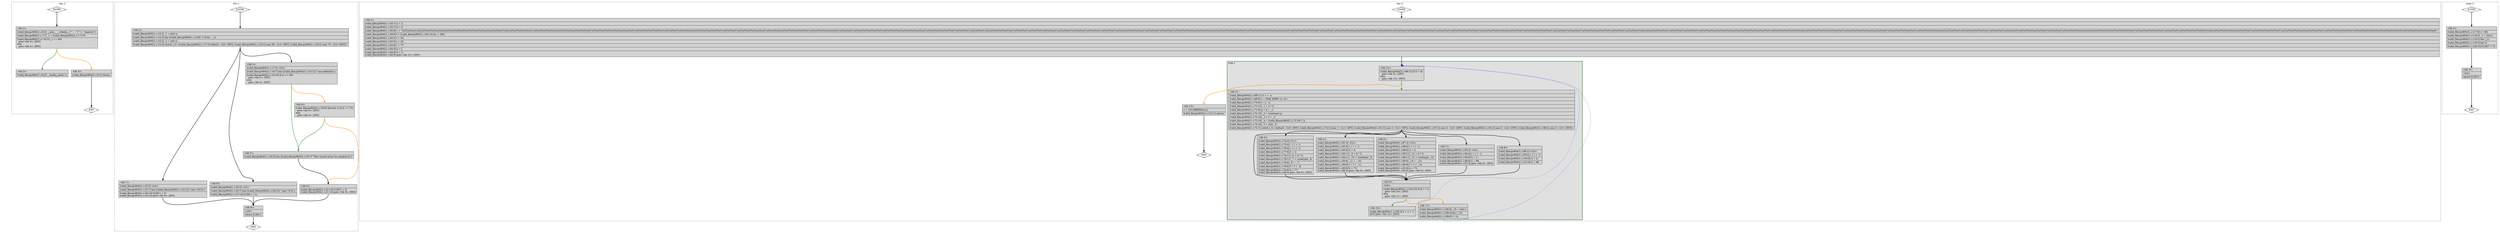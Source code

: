 digraph "a-pr80421.c.015t.cfg" {
overlap=false;
subgraph "cluster_baz" {
	style="dashed";
	color="black";
	label="baz ()";
	fn_0_basic_block_0 [shape=Mdiamond,style=filled,fillcolor=white,label="ENTRY"];

	fn_0_basic_block_1 [shape=Mdiamond,style=filled,fillcolor=white,label="EXIT"];

	fn_0_basic_block_2 [shape=record,style=filled,fillcolor=lightgrey,label="{\<bb\ 2\>:\l\
|[valid_files/pr80421.c:6:3]\ __asm__\ __volatile__(\"\"\ :\ \ :\ \"r\"\ t\ :\ \"memory\");\l\
|[valid_files/pr80421.c:7:7]\ _1\ =\ [valid_files/pr80421.c:7:7]\ *t;\l\
|[valid_files/pr80421.c:7:6]\ if\ (_1\ ==\ 84)\l\
\ \ goto\ \<bb\ 3\>;\ [INV]\l\
else\l\
\ \ goto\ \<bb\ 4\>;\ [INV]\l\
}"];

	fn_0_basic_block_3 [shape=record,style=filled,fillcolor=lightgrey,label="{\<bb\ 3\>:\l\
|[valid_files/pr80421.c:8:5]\ __builtin_abort\ ();\l\
}"];

	fn_0_basic_block_4 [shape=record,style=filled,fillcolor=lightgrey,label="{\<bb\ 4\>:\l\
|[valid_files/pr80421.c:9:1]\ return;\l\
}"];

	fn_0_basic_block_0:s -> fn_0_basic_block_2:n [style="solid,bold",color=black,weight=100,constraint=true];
	fn_0_basic_block_2:s -> fn_0_basic_block_3:n [style="solid,bold",color=forestgreen,weight=10,constraint=true];
	fn_0_basic_block_2:s -> fn_0_basic_block_4:n [style="solid,bold",color=darkorange,weight=10,constraint=true];
	fn_0_basic_block_4:s -> fn_0_basic_block_1:n [style="solid,bold",color=black,weight=10,constraint=true];
	fn_0_basic_block_0:s -> fn_0_basic_block_1:n [style="invis",constraint=true];
}
subgraph "cluster_foo" {
	style="dashed";
	color="black";
	label="foo ()";
	fn_1_basic_block_0 [shape=Mdiamond,style=filled,fillcolor=white,label="ENTRY"];

	fn_1_basic_block_1 [shape=Mdiamond,style=filled,fillcolor=white,label="EXIT"];

	fn_1_basic_block_2 [shape=record,style=filled,fillcolor=lightgrey,label="{\<bb\ 2\>:\l\
|[valid_files/pr80421.c:14:3]\ _1\ =\ (int)\ x;\l\
|[valid_files/pr80421.c:14:3]\ baz\ ([valid_files/pr80421.c:14:8]\ \"x\ %c\\n\",\ _1);\l\
|[valid_files/pr80421.c:15:3]\ _2\ =\ (int)\ x;\l\
|[valid_files/pr80421.c:15:3]\ switch\ (_2)\ \<[valid_files/pr80421.c:17:5]\ default:\ \<L0\>\ [INV],\ [valid_files/pr80421.c:22:5]\ case\ 68:\ \<L4\>\ [INV],\ [valid_files/pr80421.c:25:5]\ case\ 73:\ \<L5\>\ [INV]\>\l\
}"];

	fn_1_basic_block_3 [shape=record,style=filled,fillcolor=lightgrey,label="{\<bb\ 3\>:\l\
|[valid_files/pr80421.c:17:5]\ \<L0\>:\l\
|[valid_files/pr80421.c:18:7]\ baz\ ([valid_files/pr80421.c:18:12]\ \"case\ default\\n\");\l\
|[valid_files/pr80421.c:19:10]\ if\ (x\ ==\ 68)\l\
\ \ goto\ \<bb\ 5\>;\ [INV]\l\
else\l\
\ \ goto\ \<bb\ 4\>;\ [INV]\l\
}"];

	fn_1_basic_block_4 [shape=record,style=filled,fillcolor=lightgrey,label="{\<bb\ 4\>:\l\
|[valid_files/pr80421.c:19:20\ discrim\ 1]\ if\ (x\ ==\ 73)\l\
\ \ goto\ \<bb\ 5\>;\ [INV]\l\
else\l\
\ \ goto\ \<bb\ 6\>;\ [INV]\l\
}"];

	fn_1_basic_block_5 [shape=record,style=filled,fillcolor=lightgrey,label="{\<bb\ 5\>:\l\
|[valid_files/pr80421.c:20:2]\ baz\ ([valid_files/pr80421.c:20:7]\ \"This\ should\ never\ be\ reached.\\n\");\l\
}"];

	fn_1_basic_block_6 [shape=record,style=filled,fillcolor=lightgrey,label="{\<bb\ 6\>:\l\
|[valid_files/pr80421.c:21:14]\ D.2811\ =\ 0;\l\
[valid_files/pr80421.c:21:14]\ goto\ \<bb\ 9\>;\ [INV]\l\
}"];

	fn_1_basic_block_7 [shape=record,style=filled,fillcolor=lightgrey,label="{\<bb\ 7\>:\l\
|[valid_files/pr80421.c:22:5]\ \<L4\>:\l\
|[valid_files/pr80421.c:23:7]\ baz\ ([valid_files/pr80421.c:23:12]\ \"case\ \\'D\\'\\n\");\l\
|[valid_files/pr80421.c:24:14]\ D.2811\ =\ 0;\l\
[valid_files/pr80421.c:24:14]\ goto\ \<bb\ 9\>;\ [INV]\l\
}"];

	fn_1_basic_block_8 [shape=record,style=filled,fillcolor=lightgrey,label="{\<bb\ 8\>:\l\
|[valid_files/pr80421.c:25:5]\ \<L5\>:\l\
|[valid_files/pr80421.c:26:7]\ baz\ ([valid_files/pr80421.c:26:12]\ \"case\ \\'I\\'\\n\");\l\
|[valid_files/pr80421.c:27:14]\ D.2811\ =\ 0;\l\
}"];

	fn_1_basic_block_9 [shape=record,style=filled,fillcolor=lightgrey,label="{\<bb\ 9\>:\l\
|\<L6\>:\l\
|return\ D.2811;\l\
}"];

	fn_1_basic_block_0:s -> fn_1_basic_block_2:n [style="solid,bold",color=black,weight=100,constraint=true];
	fn_1_basic_block_2:s -> fn_1_basic_block_3:n [style="solid,bold",color=black,weight=10,constraint=true];
	fn_1_basic_block_2:s -> fn_1_basic_block_7:n [style="solid,bold",color=black,weight=10,constraint=true];
	fn_1_basic_block_2:s -> fn_1_basic_block_8:n [style="solid,bold",color=black,weight=10,constraint=true];
	fn_1_basic_block_3:s -> fn_1_basic_block_5:n [style="solid,bold",color=forestgreen,weight=10,constraint=true];
	fn_1_basic_block_3:s -> fn_1_basic_block_4:n [style="solid,bold",color=darkorange,weight=10,constraint=true];
	fn_1_basic_block_4:s -> fn_1_basic_block_5:n [style="solid,bold",color=forestgreen,weight=10,constraint=true];
	fn_1_basic_block_4:s -> fn_1_basic_block_6:n [style="solid,bold",color=darkorange,weight=10,constraint=true];
	fn_1_basic_block_5:s -> fn_1_basic_block_6:n [style="solid,bold",color=black,weight=100,constraint=true];
	fn_1_basic_block_6:s -> fn_1_basic_block_9:n [style="solid,bold",color=black,weight=100,constraint=true];
	fn_1_basic_block_7:s -> fn_1_basic_block_9:n [style="solid,bold",color=black,weight=100,constraint=true];
	fn_1_basic_block_8:s -> fn_1_basic_block_9:n [style="solid,bold",color=black,weight=100,constraint=true];
	fn_1_basic_block_9:s -> fn_1_basic_block_1:n [style="solid,bold",color=black,weight=10,constraint=true];
	fn_1_basic_block_0:s -> fn_1_basic_block_1:n [style="invis",constraint=true];
}
subgraph "cluster_bar" {
	style="dashed";
	color="black";
	label="bar ()";
	subgraph cluster_2_1 {
	style="filled";
	color="darkgreen";
	fillcolor="grey88";
	label="loop 1";
	labeljust=l;
	penwidth=2;
	fn_2_basic_block_12 [shape=record,style=filled,fillcolor=lightgrey,label="{\<bb\ 12\>:\l\
|[valid_files/pr80421.c:66:12]\ if\ (i\ \>\ 0)\l\
\ \ goto\ \<bb\ 3\>;\ [INV]\l\
else\l\
\ \ goto\ \<bb\ 13\>;\ [INV]\l\
}"];

	fn_2_basic_block_3 [shape=record,style=filled,fillcolor=lightgrey,label="{\<bb\ 3\>:\l\
|[valid_files/pr80421.c:68:11]\ x\ =\ i\ -\ a;\l\
|[valid_files/pr80421.c:69:9]\ x\ =\ MAX_EXPR\ \<x,\ 0\>;\l\
|[valid_files/pr80421.c:70:9]\ x\ =\ j\ -\ x;\l\
|[valid_files/pr80421.c:71:13]\ _1\ =\ x\ *\ 3;\l\
|[valid_files/pr80421.c:71:9]\ g\ =\ h\ +\ _1;\l\
|[valid_files/pr80421.c:72:16]\ _2\ =\ (sizetype)\ g;\l\
|[valid_files/pr80421.c:72:16]\ _3\ =\ f\ +\ _2;\l\
|[valid_files/pr80421.c:72:16]\ _4\ =\ [valid_files/pr80421.c:72:16]\ *_3;\l\
|[valid_files/pr80421.c:72:16]\ _5\ =\ (int)\ _4;\l\
|[valid_files/pr80421.c:72:7]\ switch\ (_5)\ \<default:\ \<L6\>\ [INV],\ [valid_files/pr80421.c:74:2]\ case\ 1:\ \<L1\>\ [INV],\ [valid_files/pr80421.c:81:2]\ case\ 2:\ \<L2\>\ [INV],\ [valid_files/pr80421.c:87:2]\ case\ 3:\ \<L3\>\ [INV],\ [valid_files/pr80421.c:93:2]\ case\ 4:\ \<L4\>\ [INV],\ [valid_files/pr80421.c:98:2]\ case\ 5:\ \<L5\>\ [INV]\>\l\
}"];

	fn_2_basic_block_9 [shape=record,style=filled,fillcolor=lightgrey,label="{\<bb\ 9\>:\l\
|\<L6\>:\l\
|[valid_files/pr80421.c:104:10]\ if\ (k\ ==\ l)\l\
\ \ goto\ \<bb\ 10\>;\ [INV]\l\
else\l\
\ \ goto\ \<bb\ 11\>;\ [INV]\l\
}"];

	fn_2_basic_block_4 [shape=record,style=filled,fillcolor=lightgrey,label="{\<bb\ 4\>:\l\
|[valid_files/pr80421.c:74:2]\ \<L1\>:\l\
|[valid_files/pr80421.c:75:4]\ i\ =\ i\ +\ -1;\l\
|[valid_files/pr80421.c:76:4]\ j\ =\ j\ +\ -1;\l\
|[valid_files/pr80421.c:77:6]\ h\ =\ 2;\l\
|[valid_files/pr80421.c:78:11]\ _6\ =\ b\ *\ 3;\l\
|[valid_files/pr80421.c:78:11]\ _7\ =\ (sizetype)\ _6;\l\
|[valid_files/pr80421.c:78:6]\ _8\ =\ -_7;\l\
|[valid_files/pr80421.c:78:6]\ f\ =\ f\ +\ _8;\l\
|[valid_files/pr80421.c:79:6]\ k\ =\ 77;\l\
[valid_files/pr80421.c:80:4]\ goto\ \<bb\ 9\>;\ [INV]\l\
}"];

	fn_2_basic_block_5 [shape=record,style=filled,fillcolor=lightgrey,label="{\<bb\ 5\>:\l\
|[valid_files/pr80421.c:81:2]\ \<L2\>:\l\
|[valid_files/pr80421.c:82:4]\ i\ =\ i\ +\ -1;\l\
|[valid_files/pr80421.c:83:6]\ h\ =\ 0;\l\
|[valid_files/pr80421.c:84:11]\ _9\ =\ b\ *\ 3;\l\
|[valid_files/pr80421.c:84:11]\ _10\ =\ (sizetype)\ _9;\l\
|[valid_files/pr80421.c:84:6]\ _11\ =\ -_10;\l\
|[valid_files/pr80421.c:84:6]\ f\ =\ f\ +\ _11;\l\
|[valid_files/pr80421.c:85:6]\ k\ =\ 73;\l\
[valid_files/pr80421.c:86:4]\ goto\ \<bb\ 9\>;\ [INV]\l\
}"];

	fn_2_basic_block_6 [shape=record,style=filled,fillcolor=lightgrey,label="{\<bb\ 6\>:\l\
|[valid_files/pr80421.c:87:2]\ \<L3\>:\l\
|[valid_files/pr80421.c:88:4]\ i\ =\ i\ +\ -1;\l\
|[valid_files/pr80421.c:89:6]\ h\ =\ 2;\l\
|[valid_files/pr80421.c:90:11]\ _12\ =\ b\ *\ 3;\l\
|[valid_files/pr80421.c:90:11]\ _13\ =\ (sizetype)\ _12;\l\
|[valid_files/pr80421.c:90:6]\ _14\ =\ -_13;\l\
|[valid_files/pr80421.c:90:6]\ f\ =\ f\ +\ _14;\l\
|[valid_files/pr80421.c:91:6]\ k\ =\ 73;\l\
[valid_files/pr80421.c:92:4]\ goto\ \<bb\ 9\>;\ [INV]\l\
}"];

	fn_2_basic_block_7 [shape=record,style=filled,fillcolor=lightgrey,label="{\<bb\ 7\>:\l\
|[valid_files/pr80421.c:93:2]\ \<L4\>:\l\
|[valid_files/pr80421.c:94:4]\ j\ =\ j\ +\ -1;\l\
|[valid_files/pr80421.c:95:6]\ h\ =\ 1;\l\
|[valid_files/pr80421.c:96:6]\ k\ =\ 68;\l\
[valid_files/pr80421.c:97:4]\ goto\ \<bb\ 9\>;\ [INV]\l\
}"];

	fn_2_basic_block_8 [shape=record,style=filled,fillcolor=lightgrey,label="{\<bb\ 8\>:\l\
|[valid_files/pr80421.c:98:2]\ \<L5\>:\l\
|[valid_files/pr80421.c:99:4]\ j\ =\ j\ +\ -1;\l\
|[valid_files/pr80421.c:100:6]\ h\ =\ 2;\l\
|[valid_files/pr80421.c:101:6]\ k\ =\ 68;\l\
}"];

	fn_2_basic_block_10 [shape=record,style=filled,fillcolor=lightgrey,label="{\<bb\ 10\>:\l\
|[valid_files/pr80421.c:105:2]\ e\ =\ e\ +\ 1;\l\
[0:0]\ goto\ \<bb\ 12\>;\ [INV]\l\
}"];

	fn_2_basic_block_11 [shape=record,style=filled,fillcolor=lightgrey,label="{\<bb\ 11\>:\l\
|[valid_files/pr80421.c:108:4]\ _15\ =\ (int)\ l;\l\
|[valid_files/pr80421.c:108:4]\ foo\ (_15);\l\
|[valid_files/pr80421.c:109:6]\ l\ =\ k;\l\
}"];

	}
	fn_2_basic_block_0 [shape=Mdiamond,style=filled,fillcolor=white,label="ENTRY"];

	fn_2_basic_block_1 [shape=Mdiamond,style=filled,fillcolor=white,label="EXIT"];

	fn_2_basic_block_2 [shape=record,style=filled,fillcolor=lightgrey,label="{\<bb\ 2\>:\l\
|[valid_files/pr80421.c:34:7]\ a\ =\ 2;\l\
|[valid_files/pr80421.c:35:7]\ b\ =\ 5;\l\
|[valid_files/pr80421.c:36:8]\ c\ =\ \"\\x02\\x04\\x01\\x02\\x05\\x05\\x02\\x04\\x04\\x00\\x00\\x00\\x00\\x00\\x00\\x03\\x04\\x04\\x02\\x04\\x01\\x02\\x05\\x05\\x02\\x04\\x01\\x00\\x00\\x00\\x02\\x04\\x04\\x03\\x04\\x03\\x03\\x05\\x01\\x03\\x05\\x05\\x02\\x04\\x04\\x02\\x04\\x01\\x03\\x05\\x03\\x03\\x05\\x01\\x03\\x05\\x01\\x02\\x04\\x04\\x02\\x04\\x02\\x03\\x05\\x01\\x03\\x05\\x01\\x03\\x05\\x05\\x02\\x04\\x01\\x02\\x04\\x02\\x03\\x05\\x03\\x03\\x05\\x01\\x03\\x05\\x05\\x02\\x04\\x01\\x02\\x04\\x01\\x03\\x05\\x03\\x03\\x05\\x01\\x03\\x05\\x05\\x02\\x04\\x04\\x02\\x04\\x01\\x03\\x05\\x03\\x03\\x05\\x01\\x03\\x05\\x01\\x02\\x04\\x01\\x02\\x04\\x02\\x03\\x05\\x01\\x03\\x05\\x01\\x03\\x05\\x01\\x02\\x04\\x01\\x02\\x04\\x01\\x03\\x05\\x01\\x03\\x05\\x01\\x03\\x05\\x01\\x02\\x04\\x04\\x02\\x04\\x01\\x03\\x05\\x01\\x03\\x05\\x01\\x03\\x05\\x05\\x02\\x04\\x04\\x02\\x04\\x02\\x03\\x05\\x03\\x03\\x05\\x01\\x03\\x05\\x05\\x02\\x04\\x04\\x02\\x04\\x01\\x03\\x05\\x03\\x03\\x05\\x01\\x03\\x05\\x01\\x02\\x05\\x05\\x02\\x04\\x02\\x03\\x05\\x01\\x03\\x04\\x01\\x03\\x05\\x01\\x02\\x05\\x05\\x02\\x04\\x01\\x02\\x05\\x01\\x03\\x05\\x03\\x03\\x05\\x01\\x02\\x05\\x05\\x02\\x04\\x02\\x02\\x05\\x01\\x03\\x05\\x03\\x03\\x05\\x01\\x02\\x05\\x01\\x02\\x04\\x01\\x02\\x05\\x02\\x03\\x05\\x01\\x03\\x05\\x01\\x02\\x05\\x01\\x02\\x04\\x02\\x02\\x05\\x01\\x03\\x05\\x01\\x03\\x05\\x01\\x02\\x05\\x05\\x02\\x04\\x02\\x02\\x05\\x02\\x03\\x05\\x03\\x03\\x05\\x01\\x02\\x05\\x05\\x02\\x04\\x02\\x02\\x05\\x02\\x03\\x05\\x03\\x03\\x05\\x01\\x02\\x05\\x05\\x02\\x04\\x02\\x02\\x05\\x01\\x03\\x05\\x03\\x03\\x05\\x01\\x02\\x05\\x05\\x02\\x04\\x02\\x02\\x05\\x01\\x03\\x05\\x03\\x03\\x05\\x01\\x02\\x05\\x01\\x02\\x04\\x01\\x02\\x05\\x02\\x03\\x05\\x01\\x03\\x05\\x01\\x02\\x05\\x05\\x02\\x04\\x02\\x02\\x05\\x02\\x03\\x05\\x03\\x03\\x05\\x01\\x02\\x05\\x05\\x02\\x04\\x01\\x02\\x05\\x01\\x03\\x05\\x03\\x03\\x05\\x01\\x02\\x05\\x05\\x02\\x04\\x02\\x02\\x05\\x01\\x03\\x05\\x03\\x03\\x05\\x01\\x02\\x05\\x05\\x02\\x04\\x02\\x02\\x05\\x01\\x03\\x05\\x03\\x03\\x05\\x01\\x00\\x00\\x00\\x00\\x00\\x00\\x00\\x00\\x00\\x00\\x00\\x00\\x00\\x00\\x00\\x00\\x00\";\l\
|[valid_files/pr80421.c:59:9]\ f\ =\ [valid_files/pr80421.c:59:13]\ &c\ +\ 390;\l\
|[valid_files/pr80421.c:62:5]\ i\ =\ 26;\l\
|[valid_files/pr80421.c:63:5]\ j\ =\ 25;\l\
|[valid_files/pr80421.c:64:9]\ l\ =\ 77;\l\
|[valid_files/pr80421.c:64:5]\ k\ =\ l;\l\
|[valid_files/pr80421.c:65:5]\ h\ =\ 2;\l\
[valid_files/pr80421.c:66:9]\ goto\ \<bb\ 12\>;\ [INV]\l\
}"];

	fn_2_basic_block_13 [shape=record,style=filled,fillcolor=lightgrey,label="{\<bb\ 13\>:\l\
|c\ =\ \{CLOBBER(eos)\};\l\
|[valid_files/pr80421.c:112:1]\ return;\l\
}"];

	fn_2_basic_block_0:s -> fn_2_basic_block_2:n [style="solid,bold",color=black,weight=100,constraint=true];
	fn_2_basic_block_2:s -> fn_2_basic_block_12:n [style="solid,bold",color=black,weight=100,constraint=true];
	fn_2_basic_block_3:s -> fn_2_basic_block_9:n [style="solid,bold",color=black,weight=10,constraint=true];
	fn_2_basic_block_3:s -> fn_2_basic_block_4:n [style="solid,bold",color=black,weight=10,constraint=true];
	fn_2_basic_block_3:s -> fn_2_basic_block_5:n [style="solid,bold",color=black,weight=10,constraint=true];
	fn_2_basic_block_3:s -> fn_2_basic_block_6:n [style="solid,bold",color=black,weight=10,constraint=true];
	fn_2_basic_block_3:s -> fn_2_basic_block_7:n [style="solid,bold",color=black,weight=10,constraint=true];
	fn_2_basic_block_3:s -> fn_2_basic_block_8:n [style="solid,bold",color=black,weight=10,constraint=true];
	fn_2_basic_block_4:s -> fn_2_basic_block_9:n [style="solid,bold",color=black,weight=100,constraint=true];
	fn_2_basic_block_5:s -> fn_2_basic_block_9:n [style="solid,bold",color=black,weight=100,constraint=true];
	fn_2_basic_block_6:s -> fn_2_basic_block_9:n [style="solid,bold",color=black,weight=100,constraint=true];
	fn_2_basic_block_7:s -> fn_2_basic_block_9:n [style="solid,bold",color=black,weight=100,constraint=true];
	fn_2_basic_block_8:s -> fn_2_basic_block_9:n [style="solid,bold",color=black,weight=100,constraint=true];
	fn_2_basic_block_9:s -> fn_2_basic_block_10:n [style="solid,bold",color=forestgreen,weight=10,constraint=true];
	fn_2_basic_block_9:s -> fn_2_basic_block_11:n [style="solid,bold",color=darkorange,weight=10,constraint=true];
	fn_2_basic_block_10:s -> fn_2_basic_block_12:n [style="dotted,bold",color=blue,weight=10,constraint=false];
	fn_2_basic_block_11:s -> fn_2_basic_block_12:n [style="dotted,bold",color=blue,weight=10,constraint=false];
	fn_2_basic_block_12:s -> fn_2_basic_block_3:n [style="solid,bold",color=forestgreen,weight=10,constraint=true];
	fn_2_basic_block_12:s -> fn_2_basic_block_13:n [style="solid,bold",color=darkorange,weight=10,constraint=true];
	fn_2_basic_block_13:s -> fn_2_basic_block_1:n [style="solid,bold",color=black,weight=10,constraint=true];
	fn_2_basic_block_0:s -> fn_2_basic_block_1:n [style="invis",constraint=true];
}
subgraph "cluster_main" {
	style="dashed";
	color="black";
	label="main ()";
	fn_3_basic_block_0 [shape=Mdiamond,style=filled,fillcolor=white,label="ENTRY"];

	fn_3_basic_block_1 [shape=Mdiamond,style=filled,fillcolor=white,label="EXIT"];

	fn_3_basic_block_2 [shape=record,style=filled,fillcolor=lightgrey,label="{\<bb\ 2\>:\l\
|[valid_files/pr80421.c:117:8]\ l\ =\ 68;\l\
|[valid_files/pr80421.c:118:3]\ _1\ =\ (int)\ l;\l\
|[valid_files/pr80421.c:118:3]\ foo\ (_1);\l\
|[valid_files/pr80421.c:119:3]\ bar\ ();\l\
|[valid_files/pr80421.c:120:10]\ D.2817\ =\ 0;\l\
}"];

	fn_3_basic_block_3 [shape=record,style=filled,fillcolor=lightgrey,label="{\<bb\ 3\>:\l\
|\<L0\>:\l\
|return\ D.2817;\l\
}"];

	fn_3_basic_block_0:s -> fn_3_basic_block_2:n [style="solid,bold",color=black,weight=100,constraint=true];
	fn_3_basic_block_2:s -> fn_3_basic_block_3:n [style="solid,bold",color=black,weight=100,constraint=true];
	fn_3_basic_block_3:s -> fn_3_basic_block_1:n [style="solid,bold",color=black,weight=10,constraint=true];
	fn_3_basic_block_0:s -> fn_3_basic_block_1:n [style="invis",constraint=true];
}
}
